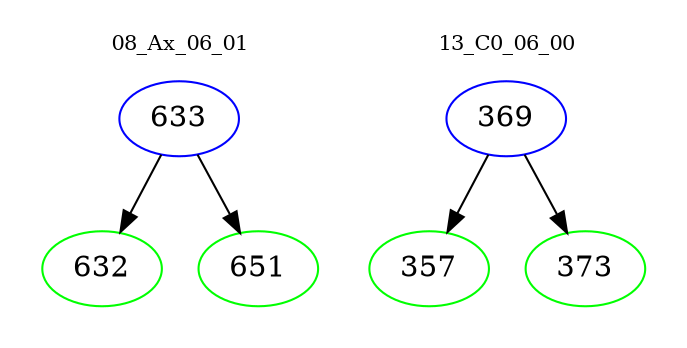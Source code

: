digraph{
subgraph cluster_0 {
color = white
label = "08_Ax_06_01";
fontsize=10;
T0_633 [label="633", color="blue"]
T0_633 -> T0_632 [color="black"]
T0_632 [label="632", color="green"]
T0_633 -> T0_651 [color="black"]
T0_651 [label="651", color="green"]
}
subgraph cluster_1 {
color = white
label = "13_C0_06_00";
fontsize=10;
T1_369 [label="369", color="blue"]
T1_369 -> T1_357 [color="black"]
T1_357 [label="357", color="green"]
T1_369 -> T1_373 [color="black"]
T1_373 [label="373", color="green"]
}
}
